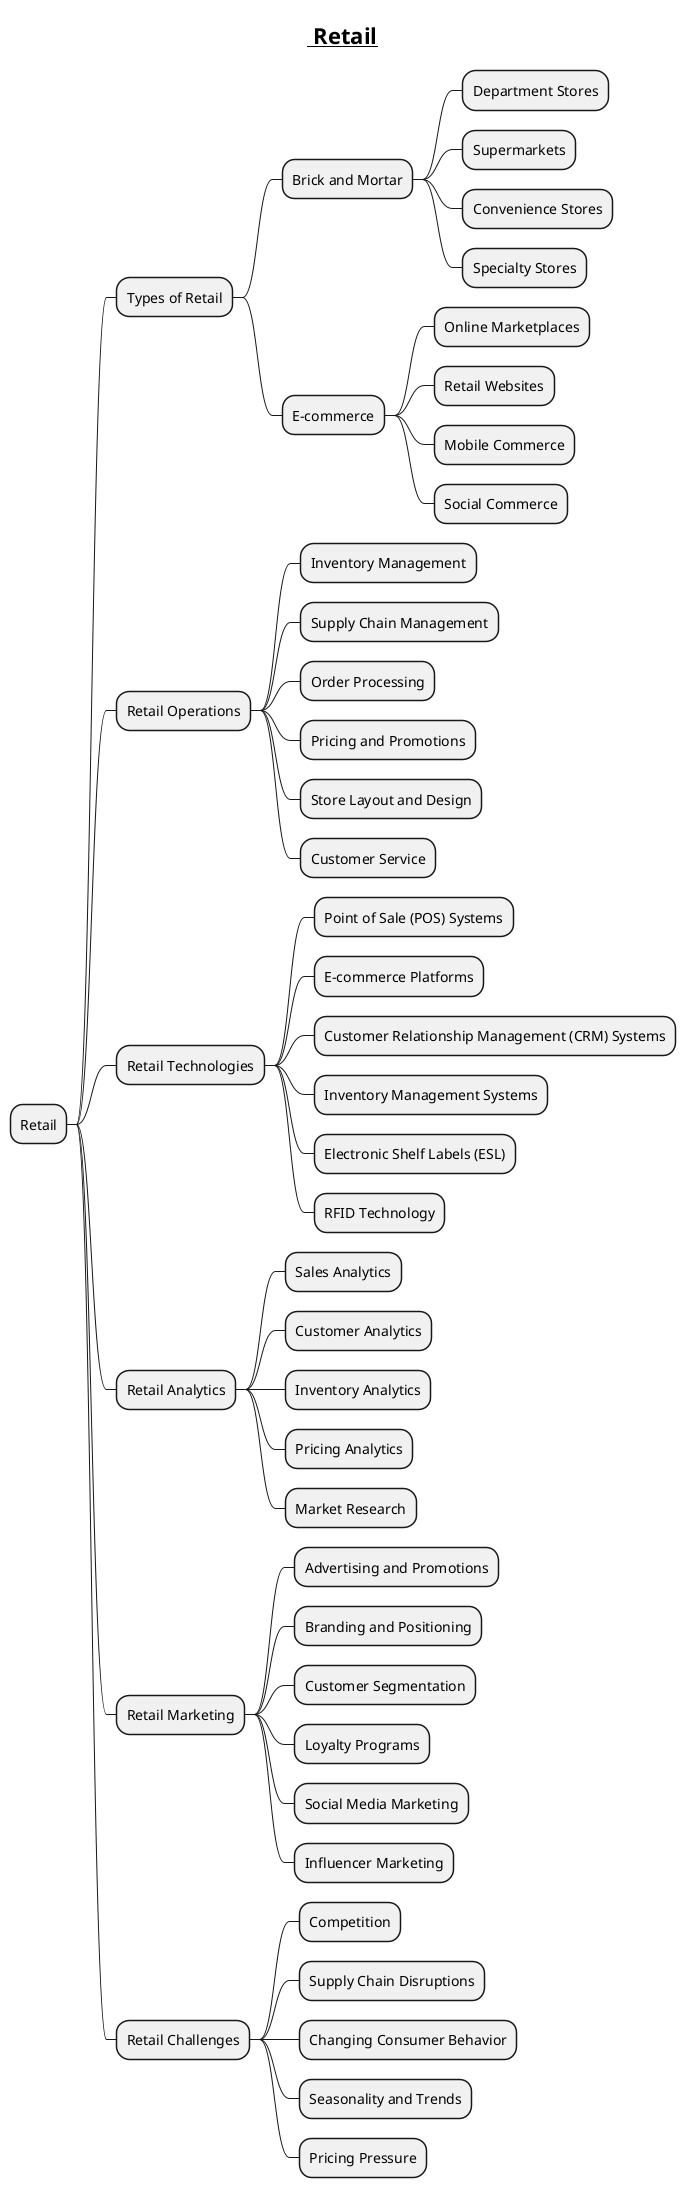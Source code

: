@startmindmap
title =__ Retail__
* Retail
** Types of Retail
*** Brick and Mortar
**** Department Stores
**** Supermarkets
**** Convenience Stores
**** Specialty Stores
*** E-commerce
**** Online Marketplaces
**** Retail Websites
**** Mobile Commerce
**** Social Commerce
** Retail Operations
*** Inventory Management
*** Supply Chain Management
*** Order Processing
*** Pricing and Promotions
*** Store Layout and Design
*** Customer Service
** Retail Technologies
*** Point of Sale (POS) Systems
*** E-commerce Platforms
*** Customer Relationship Management (CRM) Systems
*** Inventory Management Systems
*** Electronic Shelf Labels (ESL)
*** RFID Technology
** Retail Analytics
*** Sales Analytics
*** Customer Analytics
*** Inventory Analytics
*** Pricing Analytics
*** Market Research
** Retail Marketing
*** Advertising and Promotions
*** Branding and Positioning
*** Customer Segmentation
*** Loyalty Programs
*** Social Media Marketing
*** Influencer Marketing
** Retail Challenges
*** Competition
*** Supply Chain Disruptions
*** Changing Consumer Behavior
*** Seasonality and Trends
*** Pricing Pressure
@endmindmap
